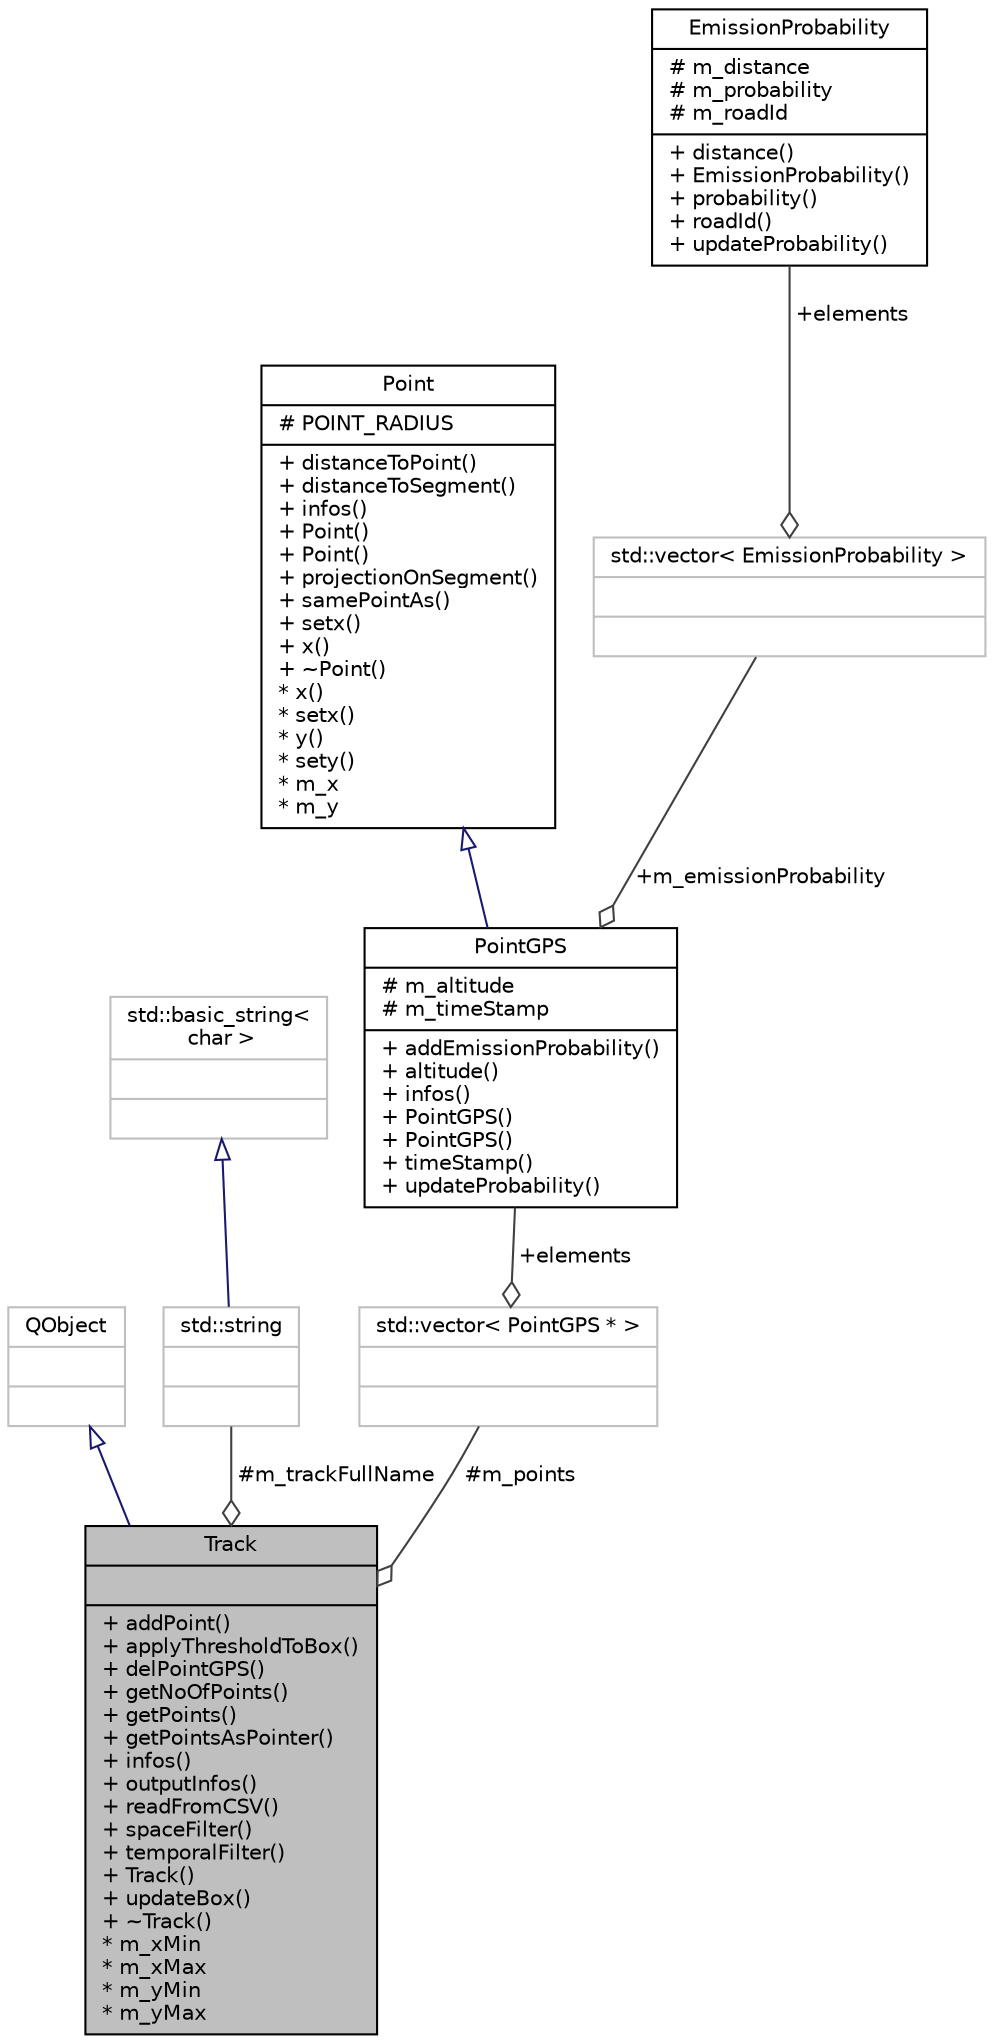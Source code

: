 digraph "Track"
{
 // INTERACTIVE_SVG=YES
  bgcolor="transparent";
  edge [fontname="Helvetica",fontsize="10",labelfontname="Helvetica",labelfontsize="10"];
  node [fontname="Helvetica",fontsize="10",shape=record];
  Node1 [label="{Track\n||+ addPoint()\l+ applyThresholdToBox()\l+ delPointGPS()\l+ getNoOfPoints()\l+ getPoints()\l+ getPointsAsPointer()\l+ infos()\l+ outputInfos()\l+ readFromCSV()\l+ spaceFilter()\l+ temporalFilter()\l+ Track()\l+ updateBox()\l+ ~Track()\l* m_xMin\l* m_xMax\l* m_yMin\l* m_yMax\l}",height=0.2,width=0.4,color="black", fillcolor="grey75", style="filled", fontcolor="black"];
  Node2 -> Node1 [dir="back",color="midnightblue",fontsize="10",style="solid",arrowtail="onormal",fontname="Helvetica"];
  Node2 [label="{QObject\n||}",height=0.2,width=0.4,color="grey75"];
  Node3 -> Node1 [color="grey25",fontsize="10",style="solid",label=" #m_trackFullName" ,arrowhead="odiamond",fontname="Helvetica"];
  Node3 [label="{std::string\n||}",height=0.2,width=0.4,color="grey75",tooltip="STL class. "];
  Node4 -> Node3 [dir="back",color="midnightblue",fontsize="10",style="solid",arrowtail="onormal",fontname="Helvetica"];
  Node4 [label="{std::basic_string\<\l char \>\n||}",height=0.2,width=0.4,color="grey75",tooltip="STL class. "];
  Node5 -> Node1 [color="grey25",fontsize="10",style="solid",label=" #m_points" ,arrowhead="odiamond",fontname="Helvetica"];
  Node5 [label="{std::vector\< PointGPS * \>\n||}",height=0.2,width=0.4,color="grey75"];
  Node6 -> Node5 [color="grey25",fontsize="10",style="solid",label=" +elements" ,arrowhead="odiamond",fontname="Helvetica"];
  Node6 [label="{PointGPS\n|# m_altitude\l# m_timeStamp\l|+ addEmissionProbability()\l+ altitude()\l+ infos()\l+ PointGPS()\l+ PointGPS()\l+ timeStamp()\l+ updateProbability()\l}",height=0.2,width=0.4,color="black",URL="$class_point_g_p_s.html"];
  Node7 -> Node6 [dir="back",color="midnightblue",fontsize="10",style="solid",arrowtail="onormal",fontname="Helvetica"];
  Node7 [label="{Point\n|# POINT_RADIUS\l|+ distanceToPoint()\l+ distanceToSegment()\l+ infos()\l+ Point()\l+ Point()\l+ projectionOnSegment()\l+ samePointAs()\l+ setx()\l+ x()\l+ ~Point()\l* x()\l* setx()\l* y()\l* sety()\l* m_x\l* m_y\l}",height=0.2,width=0.4,color="black",URL="$class_point.html",tooltip="The Point class. "];
  Node8 -> Node6 [color="grey25",fontsize="10",style="solid",label=" +m_emissionProbability" ,arrowhead="odiamond",fontname="Helvetica"];
  Node8 [label="{std::vector\< EmissionProbability \>\n||}",height=0.2,width=0.4,color="grey75"];
  Node9 -> Node8 [color="grey25",fontsize="10",style="solid",label=" +elements" ,arrowhead="odiamond",fontname="Helvetica"];
  Node9 [label="{EmissionProbability\n|# m_distance\l# m_probability\l# m_roadId\l|+ distance()\l+ EmissionProbability()\l+ probability()\l+ roadId()\l+ updateProbability()\l}",height=0.2,width=0.4,color="black",URL="$class_emission_probability.html"];
}
